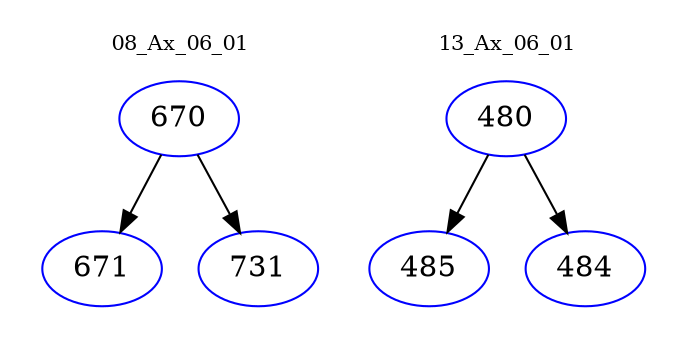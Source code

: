digraph{
subgraph cluster_0 {
color = white
label = "08_Ax_06_01";
fontsize=10;
T0_670 [label="670", color="blue"]
T0_670 -> T0_671 [color="black"]
T0_671 [label="671", color="blue"]
T0_670 -> T0_731 [color="black"]
T0_731 [label="731", color="blue"]
}
subgraph cluster_1 {
color = white
label = "13_Ax_06_01";
fontsize=10;
T1_480 [label="480", color="blue"]
T1_480 -> T1_485 [color="black"]
T1_485 [label="485", color="blue"]
T1_480 -> T1_484 [color="black"]
T1_484 [label="484", color="blue"]
}
}
